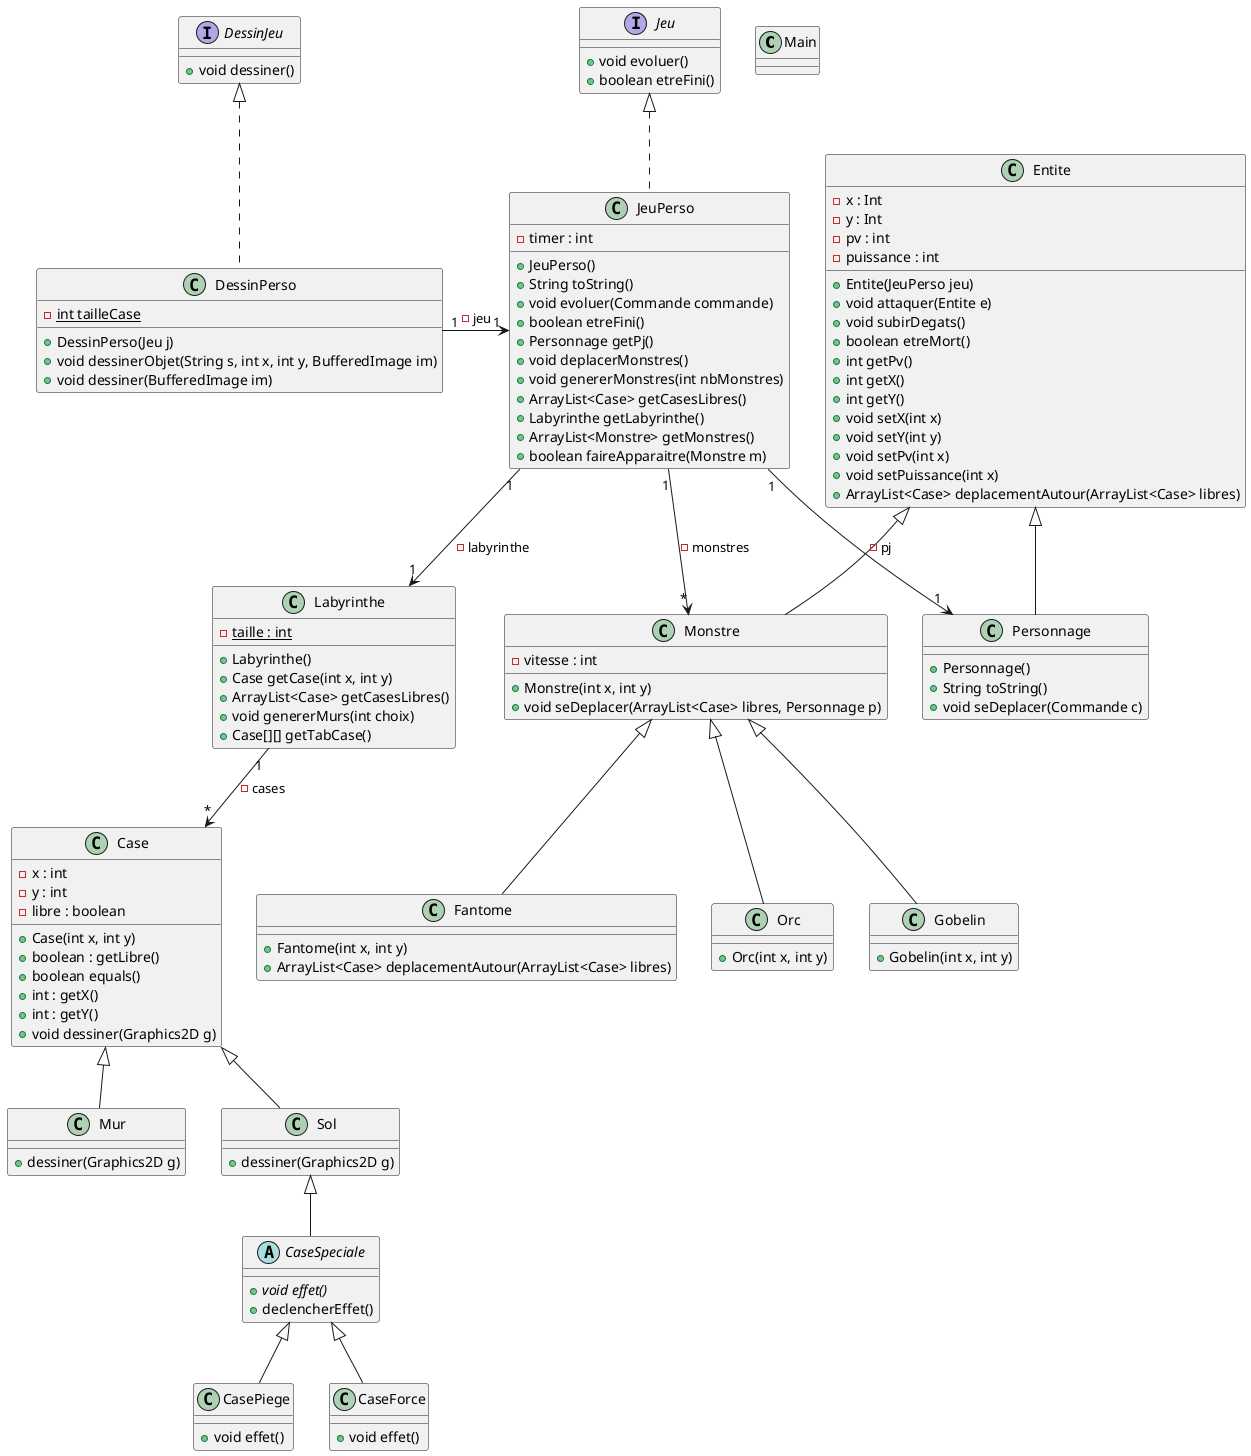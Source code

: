 @startuml

class Main {}

class Labyrinthe {
    - {static} taille : int
    + Labyrinthe()
    + Case getCase(int x, int y)
    + ArrayList<Case> getCasesLibres()
    + void genererMurs(int choix)
    + Case[][] getTabCase()
}
Labyrinthe "1" --> "*" Case : - cases

class Case {
    - x : int
    - y : int
    - libre : boolean
    + Case(int x, int y)
    + boolean : getLibre()
    + boolean equals()
    + int : getX()
    + int : getY()
    + void dessiner(Graphics2D g)
}

class Mur extends Case {
    + dessiner(Graphics2D g)
}

class Sol extends Case {
    + dessiner(Graphics2D g)
}

abstract class CaseSpeciale extends Sol {
    + {abstract} void effet()
    + declencherEffet()
}

class CasePiege extends CaseSpeciale {
     + void effet()
}

class CaseForce extends CaseSpeciale {
     + void effet()
}

class Entite {
    - x : Int
    - y : Int
    - pv : int
    - puissance : int
    + Entite(JeuPerso jeu)
    + void attaquer(Entite e)
    + void subirDegats()
    + boolean etreMort()
    + int getPv()
    + int getX()
    + int getY()
    + void setX(int x)
    + void setY(int y)
    + void setPv(int x)
    + void setPuissance(int x)
    + ArrayList<Case> deplacementAutour(ArrayList<Case> libres)
}

class Personnage extends Entite {
    + Personnage()
    + String toString()
    + void seDeplacer(Commande c)
}

class Monstre extends Entite {
    - vitesse : int
    + Monstre(int x, int y)
    + void seDeplacer(ArrayList<Case> libres, Personnage p)
}

class Fantome extends Monstre {
    + Fantome(int x, int y)
    + ArrayList<Case> deplacementAutour(ArrayList<Case> libres)
}

class Orc extends Monstre {
    + Orc(int x, int y)
}

class Gobelin extends Monstre {
    + Gobelin(int x, int y)
}

interface Jeu {
    + void evoluer()
    + boolean etreFini()
}

interface DessinJeu {
    + void dessiner()
}

class JeuPerso implements Jeu {
    - timer : int
    + JeuPerso()
    + String toString()
    + void evoluer(Commande commande)
    + boolean etreFini()
    + Personnage getPj()
    + void deplacerMonstres()
    + void genererMonstres(int nbMonstres)
    + ArrayList<Case> getCasesLibres()
    + Labyrinthe getLabyrinthe()
    + ArrayList<Monstre> getMonstres()
    + boolean faireApparaitre(Monstre m)
}
JeuPerso "1" --> "1" Labyrinthe : - labyrinthe
JeuPerso "1" --> "1" Personnage : - pj
JeuPerso "1" --> "*" Monstre : - monstres

class DessinPerso implements DessinJeu {
    - {static} int tailleCase
    + DessinPerso(Jeu j)
    + void dessinerObjet(String s, int x, int y, BufferedImage im)
    + void dessiner(BufferedImage im)
}
DessinPerso "1" -> "1" JeuPerso : - jeu

@enduml